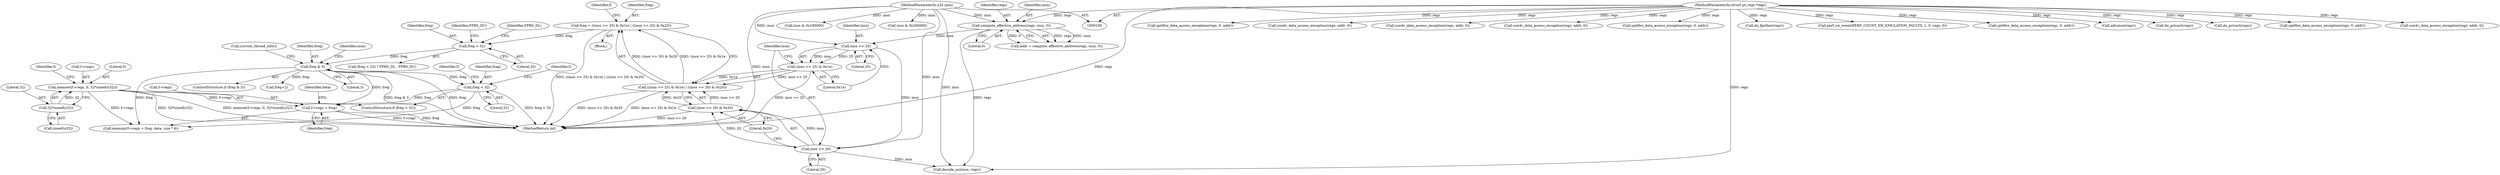 digraph "0_linux_a8b0ca17b80e92faab46ee7179ba9e99ccb61233_36@pointer" {
"1000585" [label="(Call,f->regs + freg)"];
"1000563" [label="(Call,memset(f->regs, 0, 32*sizeof(u32)))"];
"1000568" [label="(Call,32*sizeof(u32))"];
"1000165" [label="(Call,freg & 3)"];
"1000145" [label="(Call,freg < 32)"];
"1000118" [label="(Call,freg = ((insn >> 25) & 0x1e) | ((insn >> 20) & 0x20))"];
"1000120" [label="(Call,((insn >> 25) & 0x1e) | ((insn >> 20) & 0x20))"];
"1000121" [label="(Call,(insn >> 25) & 0x1e)"];
"1000122" [label="(Call,insn >> 25)"];
"1000113" [label="(Call,compute_effective_address(regs, insn, 0))"];
"1000108" [label="(MethodParameterIn,struct pt_regs *regs)"];
"1000107" [label="(MethodParameterIn,u32 insn)"];
"1000126" [label="(Call,(insn >> 20) & 0x20)"];
"1000127" [label="(Call,insn >> 20)"];
"1000560" [label="(Call,freg < 32)"];
"1000133" [label="(Identifier,f)"];
"1000576" [label="(Identifier,f)"];
"1000125" [label="(Literal,0x1e)"];
"1000569" [label="(Literal,32)"];
"1000586" [label="(Call,f->regs)"];
"1000129" [label="(Literal,20)"];
"1000148" [label="(Identifier,FPRS_DL)"];
"1000561" [label="(Identifier,freg)"];
"1000116" [label="(Literal,0)"];
"1000233" [label="(Call,do_privact(regs))"];
"1000109" [label="(Block,)"];
"1000172" [label="(Call,current_thread_info())"];
"1000167" [label="(Literal,3)"];
"1000570" [label="(Call,sizeof(u32))"];
"1000271" [label="(Call,spitfire_data_access_exception(regs, 0, addr))"];
"1000563" [label="(Call,memset(f->regs, 0, 32*sizeof(u32)))"];
"1000128" [label="(Identifier,insn)"];
"1000113" [label="(Call,compute_effective_address(regs, insn, 0))"];
"1000147" [label="(Literal,32)"];
"1000585" [label="(Call,f->regs + freg)"];
"1000565" [label="(Identifier,f)"];
"1000369" [label="(Call,insn & 0x180000)"];
"1000138" [label="(Call,decode_asi(insn, regs))"];
"1000145" [label="(Call,freg < 32)"];
"1000320" [label="(Call,sun4v_data_access_exception(regs, addr, 0))"];
"1000130" [label="(Literal,0x20)"];
"1000127" [label="(Call,insn >> 20)"];
"1000605" [label="(MethodReturn,int)"];
"1000560" [label="(Call,freg < 32)"];
"1000119" [label="(Identifier,freg)"];
"1000584" [label="(Call,memcpy(f->regs + freg, data, size * 4))"];
"1000121" [label="(Call,(insn >> 25) & 0x1e)"];
"1000325" [label="(Call,spitfire_data_access_exception(regs, 0, addr))"];
"1000183" [label="(Call,insn & 0x200000)"];
"1000144" [label="(Call,(freg < 32) ? FPRS_DL : FPRS_DU)"];
"1000122" [label="(Call,insn >> 25)"];
"1000562" [label="(Literal,32)"];
"1000146" [label="(Identifier,freg)"];
"1000590" [label="(Identifier,data)"];
"1000567" [label="(Literal,0)"];
"1000114" [label="(Identifier,regs)"];
"1000124" [label="(Literal,25)"];
"1000118" [label="(Call,freg = ((insn >> 25) & 0x1e) | ((insn >> 20) & 0x20))"];
"1000149" [label="(Identifier,FPRS_DU)"];
"1000357" [label="(Call,sun4v_data_access_exception(regs, addr, 0))"];
"1000587" [label="(Identifier,f)"];
"1000164" [label="(ControlStructure,if (freg & 3))"];
"1000266" [label="(Call,sun4v_data_access_exception(regs, addr, 0))"];
"1000559" [label="(ControlStructure,if (freg < 32))"];
"1000449" [label="(Call,sun4v_data_access_exception(regs, addr, 0))"];
"1000568" [label="(Call,32*sizeof(u32))"];
"1000165" [label="(Call,freg & 3)"];
"1000166" [label="(Identifier,freg)"];
"1000225" [label="(Call,freg+2)"];
"1000454" [label="(Call,spitfire_data_access_exception(regs, 0, addr))"];
"1000107" [label="(MethodParameterIn,u32 insn)"];
"1000178" [label="(Call,do_fpother(regs))"];
"1000111" [label="(Call,addr = compute_effective_address(regs, insn, 0))"];
"1000150" [label="(Call,perf_sw_event(PERF_COUNT_SW_EMULATION_FAULTS, 1, 0, regs, 0))"];
"1000589" [label="(Identifier,freg)"];
"1000120" [label="(Call,((insn >> 25) & 0x1e) | ((insn >> 20) & 0x20))"];
"1000108" [label="(MethodParameterIn,struct pt_regs *regs)"];
"1000564" [label="(Call,f->regs)"];
"1000123" [label="(Identifier,insn)"];
"1000362" [label="(Call,spitfire_data_access_exception(regs, 0, addr))"];
"1000601" [label="(Call,advance(regs))"];
"1000343" [label="(Call,do_privact(regs))"];
"1000115" [label="(Identifier,insn)"];
"1000126" [label="(Call,(insn >> 20) & 0x20)"];
"1000184" [label="(Identifier,insn)"];
"1000585" -> "1000584"  [label="AST: "];
"1000585" -> "1000589"  [label="CFG: "];
"1000586" -> "1000585"  [label="AST: "];
"1000589" -> "1000585"  [label="AST: "];
"1000590" -> "1000585"  [label="CFG: "];
"1000585" -> "1000605"  [label="DDG: freg"];
"1000585" -> "1000605"  [label="DDG: f->regs"];
"1000563" -> "1000585"  [label="DDG: f->regs"];
"1000165" -> "1000585"  [label="DDG: freg"];
"1000560" -> "1000585"  [label="DDG: freg"];
"1000563" -> "1000559"  [label="AST: "];
"1000563" -> "1000568"  [label="CFG: "];
"1000564" -> "1000563"  [label="AST: "];
"1000567" -> "1000563"  [label="AST: "];
"1000568" -> "1000563"  [label="AST: "];
"1000587" -> "1000563"  [label="CFG: "];
"1000563" -> "1000605"  [label="DDG: memset(f->regs, 0, 32*sizeof(u32))"];
"1000563" -> "1000605"  [label="DDG: 32*sizeof(u32)"];
"1000568" -> "1000563"  [label="DDG: 32"];
"1000563" -> "1000584"  [label="DDG: f->regs"];
"1000568" -> "1000570"  [label="CFG: "];
"1000569" -> "1000568"  [label="AST: "];
"1000570" -> "1000568"  [label="AST: "];
"1000165" -> "1000164"  [label="AST: "];
"1000165" -> "1000167"  [label="CFG: "];
"1000166" -> "1000165"  [label="AST: "];
"1000167" -> "1000165"  [label="AST: "];
"1000172" -> "1000165"  [label="CFG: "];
"1000184" -> "1000165"  [label="CFG: "];
"1000165" -> "1000605"  [label="DDG: freg"];
"1000165" -> "1000605"  [label="DDG: freg & 3"];
"1000145" -> "1000165"  [label="DDG: freg"];
"1000165" -> "1000225"  [label="DDG: freg"];
"1000165" -> "1000560"  [label="DDG: freg"];
"1000165" -> "1000584"  [label="DDG: freg"];
"1000145" -> "1000144"  [label="AST: "];
"1000145" -> "1000147"  [label="CFG: "];
"1000146" -> "1000145"  [label="AST: "];
"1000147" -> "1000145"  [label="AST: "];
"1000148" -> "1000145"  [label="CFG: "];
"1000149" -> "1000145"  [label="CFG: "];
"1000118" -> "1000145"  [label="DDG: freg"];
"1000118" -> "1000109"  [label="AST: "];
"1000118" -> "1000120"  [label="CFG: "];
"1000119" -> "1000118"  [label="AST: "];
"1000120" -> "1000118"  [label="AST: "];
"1000133" -> "1000118"  [label="CFG: "];
"1000118" -> "1000605"  [label="DDG: ((insn >> 25) & 0x1e) | ((insn >> 20) & 0x20)"];
"1000120" -> "1000118"  [label="DDG: (insn >> 25) & 0x1e"];
"1000120" -> "1000118"  [label="DDG: (insn >> 20) & 0x20"];
"1000120" -> "1000126"  [label="CFG: "];
"1000121" -> "1000120"  [label="AST: "];
"1000126" -> "1000120"  [label="AST: "];
"1000120" -> "1000605"  [label="DDG: (insn >> 20) & 0x20"];
"1000120" -> "1000605"  [label="DDG: (insn >> 25) & 0x1e"];
"1000121" -> "1000120"  [label="DDG: insn >> 25"];
"1000121" -> "1000120"  [label="DDG: 0x1e"];
"1000126" -> "1000120"  [label="DDG: insn >> 20"];
"1000126" -> "1000120"  [label="DDG: 0x20"];
"1000121" -> "1000125"  [label="CFG: "];
"1000122" -> "1000121"  [label="AST: "];
"1000125" -> "1000121"  [label="AST: "];
"1000128" -> "1000121"  [label="CFG: "];
"1000121" -> "1000605"  [label="DDG: insn >> 25"];
"1000122" -> "1000121"  [label="DDG: insn"];
"1000122" -> "1000121"  [label="DDG: 25"];
"1000122" -> "1000124"  [label="CFG: "];
"1000123" -> "1000122"  [label="AST: "];
"1000124" -> "1000122"  [label="AST: "];
"1000125" -> "1000122"  [label="CFG: "];
"1000113" -> "1000122"  [label="DDG: insn"];
"1000107" -> "1000122"  [label="DDG: insn"];
"1000122" -> "1000127"  [label="DDG: insn"];
"1000113" -> "1000111"  [label="AST: "];
"1000113" -> "1000116"  [label="CFG: "];
"1000114" -> "1000113"  [label="AST: "];
"1000115" -> "1000113"  [label="AST: "];
"1000116" -> "1000113"  [label="AST: "];
"1000111" -> "1000113"  [label="CFG: "];
"1000113" -> "1000111"  [label="DDG: regs"];
"1000113" -> "1000111"  [label="DDG: insn"];
"1000113" -> "1000111"  [label="DDG: 0"];
"1000108" -> "1000113"  [label="DDG: regs"];
"1000107" -> "1000113"  [label="DDG: insn"];
"1000113" -> "1000138"  [label="DDG: regs"];
"1000108" -> "1000106"  [label="AST: "];
"1000108" -> "1000605"  [label="DDG: regs"];
"1000108" -> "1000138"  [label="DDG: regs"];
"1000108" -> "1000150"  [label="DDG: regs"];
"1000108" -> "1000178"  [label="DDG: regs"];
"1000108" -> "1000233"  [label="DDG: regs"];
"1000108" -> "1000266"  [label="DDG: regs"];
"1000108" -> "1000271"  [label="DDG: regs"];
"1000108" -> "1000320"  [label="DDG: regs"];
"1000108" -> "1000325"  [label="DDG: regs"];
"1000108" -> "1000343"  [label="DDG: regs"];
"1000108" -> "1000357"  [label="DDG: regs"];
"1000108" -> "1000362"  [label="DDG: regs"];
"1000108" -> "1000449"  [label="DDG: regs"];
"1000108" -> "1000454"  [label="DDG: regs"];
"1000108" -> "1000601"  [label="DDG: regs"];
"1000107" -> "1000106"  [label="AST: "];
"1000107" -> "1000605"  [label="DDG: insn"];
"1000107" -> "1000127"  [label="DDG: insn"];
"1000107" -> "1000138"  [label="DDG: insn"];
"1000107" -> "1000183"  [label="DDG: insn"];
"1000107" -> "1000369"  [label="DDG: insn"];
"1000126" -> "1000130"  [label="CFG: "];
"1000127" -> "1000126"  [label="AST: "];
"1000130" -> "1000126"  [label="AST: "];
"1000126" -> "1000605"  [label="DDG: insn >> 20"];
"1000127" -> "1000126"  [label="DDG: insn"];
"1000127" -> "1000126"  [label="DDG: 20"];
"1000127" -> "1000129"  [label="CFG: "];
"1000128" -> "1000127"  [label="AST: "];
"1000129" -> "1000127"  [label="AST: "];
"1000130" -> "1000127"  [label="CFG: "];
"1000127" -> "1000138"  [label="DDG: insn"];
"1000560" -> "1000559"  [label="AST: "];
"1000560" -> "1000562"  [label="CFG: "];
"1000561" -> "1000560"  [label="AST: "];
"1000562" -> "1000560"  [label="AST: "];
"1000565" -> "1000560"  [label="CFG: "];
"1000576" -> "1000560"  [label="CFG: "];
"1000560" -> "1000605"  [label="DDG: freg < 32"];
"1000560" -> "1000584"  [label="DDG: freg"];
}
